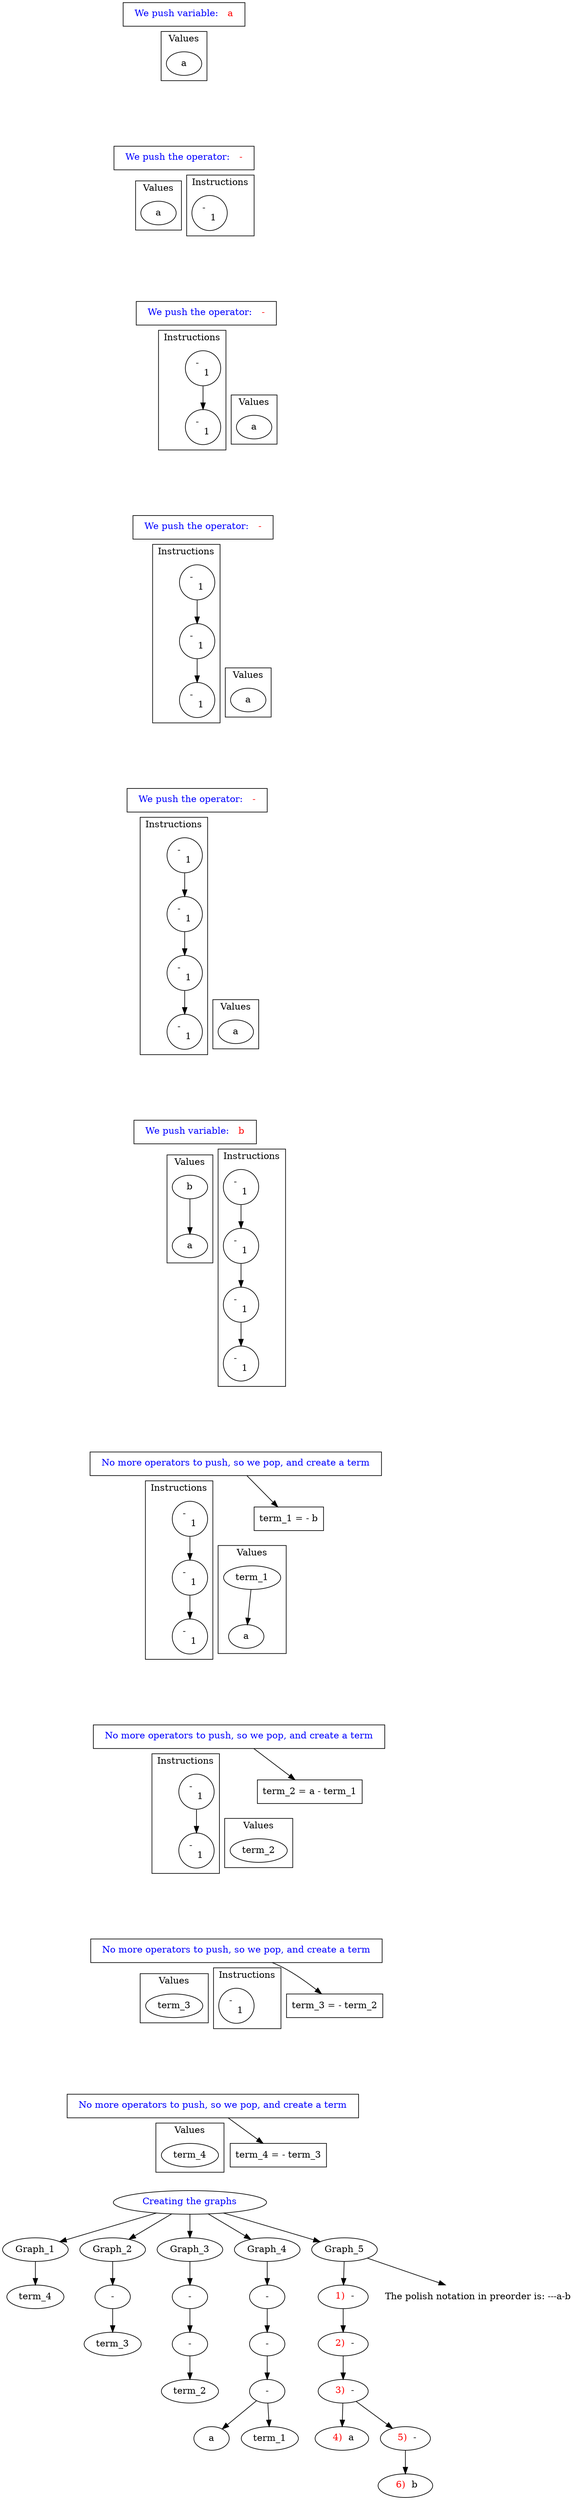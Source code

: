 digraph G {
	subgraph cluster_1 {
		"1_1_value_0" [label=a]
		label=Values
	}
	subgraph cluster_2 {
		label=Instructions
	}
	"1_start_1" [label=< <FONT COLOR='BLUE' > We push variable: </FONT> <FONT COLOR='RED' > a </FONT> > shape=box]
	"1_start_1" -> "1_1_value_0" [label="" color=transparent]
	"1_end_1" [label="" color=transparent]
	"1_1_value_0" -> "1_end_1" [label="" color=transparent]
	subgraph cluster_4 {
		"2_4_value_0" [label=a]
		label=Values
	}
	subgraph cluster_5 {
		"2_5_instruction_0" [label="-\l1\r"]
		label=Instructions
	}
	"2_start_2" [label=< <FONT COLOR='BLUE' > We push the operator: </FONT> <FONT COLOR='RED'> - </FONT> > shape=box]
	"2_start_2" -> "2_4_value_0" [label="" color=transparent]
	"2_start_2" -> "2_5_instruction_0" [label="" color=transparent]
	"2_end_2" [label="" color=transparent]
	"2_4_value_0" -> "2_end_2" [label="" color=transparent]
	"2_5_instruction_0" -> "2_end_2" [label="" color=transparent]
	"1_end_1" -> "2_start_2" [label="" color=transparent]
	subgraph cluster_7 {
		"3_7_value_0" [label=a]
		label=Values
	}
	subgraph cluster_8 {
		"3_8_instruction_0" [label="-\l1\r"]
		"3_8_instruction_1" [label="-\l1\r"]
		"3_8_instruction_0" -> "3_8_instruction_1"
		label=Instructions
	}
	"3_start_3" [label=< <FONT COLOR='BLUE' > We push the operator: </FONT> <FONT COLOR='RED'> - </FONT> > shape=box]
	"3_start_3" -> "3_7_value_0" [label="" color=transparent]
	"3_start_3" -> "3_8_instruction_0" [label="" color=transparent]
	"3_end_3" [label="" color=transparent]
	"3_7_value_0" -> "3_end_3" [label="" color=transparent]
	"3_8_instruction_1" -> "3_end_3" [label="" color=transparent]
	"2_end_2" -> "3_start_3" [label="" color=transparent]
	subgraph cluster_10 {
		"4_10_value_0" [label=a]
		label=Values
	}
	subgraph cluster_11 {
		"4_11_instruction_0" [label="-\l1\r"]
		"4_11_instruction_1" [label="-\l1\r"]
		"4_11_instruction_2" [label="-\l1\r"]
		"4_11_instruction_0" -> "4_11_instruction_1"
		"4_11_instruction_1" -> "4_11_instruction_2"
		label=Instructions
	}
	"4_start_4" [label=< <FONT COLOR='BLUE' > We push the operator: </FONT> <FONT COLOR='RED'> - </FONT> > shape=box]
	"4_start_4" -> "4_10_value_0" [label="" color=transparent]
	"4_start_4" -> "4_11_instruction_0" [label="" color=transparent]
	"4_end_4" [label="" color=transparent]
	"4_10_value_0" -> "4_end_4" [label="" color=transparent]
	"4_11_instruction_2" -> "4_end_4" [label="" color=transparent]
	"3_end_3" -> "4_start_4" [label="" color=transparent]
	subgraph cluster_13 {
		"5_13_value_0" [label=a]
		label=Values
	}
	subgraph cluster_14 {
		"5_14_instruction_0" [label="-\l1\r"]
		"5_14_instruction_1" [label="-\l1\r"]
		"5_14_instruction_2" [label="-\l1\r"]
		"5_14_instruction_3" [label="-\l1\r"]
		"5_14_instruction_0" -> "5_14_instruction_1"
		"5_14_instruction_1" -> "5_14_instruction_2"
		"5_14_instruction_2" -> "5_14_instruction_3"
		label=Instructions
	}
	"5_start_5" [label=< <FONT COLOR='BLUE' > We push the operator: </FONT> <FONT COLOR='RED'> - </FONT> > shape=box]
	"5_start_5" -> "5_13_value_0" [label="" color=transparent]
	"5_start_5" -> "5_14_instruction_0" [label="" color=transparent]
	"5_end_5" [label="" color=transparent]
	"5_13_value_0" -> "5_end_5" [label="" color=transparent]
	"5_14_instruction_3" -> "5_end_5" [label="" color=transparent]
	"4_end_4" -> "5_start_5" [label="" color=transparent]
	subgraph cluster_16 {
		"6_16_value_0" [label=b]
		"6_16_value_1" [label=a]
		"6_16_value_0" -> "6_16_value_1"
		label=Values
	}
	subgraph cluster_17 {
		"6_17_instruction_0" [label="-\l1\r"]
		"6_17_instruction_1" [label="-\l1\r"]
		"6_17_instruction_2" [label="-\l1\r"]
		"6_17_instruction_3" [label="-\l1\r"]
		"6_17_instruction_0" -> "6_17_instruction_1"
		"6_17_instruction_1" -> "6_17_instruction_2"
		"6_17_instruction_2" -> "6_17_instruction_3"
		label=Instructions
	}
	"6_start_6" [label=< <FONT COLOR='BLUE' > We push variable: </FONT> <FONT COLOR='RED' > b </FONT> > shape=box]
	"6_start_6" -> "6_16_value_0" [label="" color=transparent]
	"6_start_6" -> "6_17_instruction_0" [label="" color=transparent]
	"6_end_6" [label="" color=transparent]
	"6_16_value_1" -> "6_end_6" [label="" color=transparent]
	"6_17_instruction_3" -> "6_end_6" [label="" color=transparent]
	"5_end_5" -> "6_start_6" [label="" color=transparent]
	subgraph cluster_19 {
		"7_19_value_0" [label=term_1]
		"7_19_value_1" [label=a]
		"7_19_value_0" -> "7_19_value_1"
		label=Values
	}
	subgraph cluster_20 {
		"7_20_instruction_0" [label="-\l1\r"]
		"7_20_instruction_1" [label="-\l1\r"]
		"7_20_instruction_2" [label="-\l1\r"]
		"7_20_instruction_0" -> "7_20_instruction_1"
		"7_20_instruction_1" -> "7_20_instruction_2"
		label=Instructions
	}
	"7_start_7" [label=< <FONT COLOR='BLUE' > No more operators to push, so we pop, and create a term </FONT> > shape=box]
	"7_start_7" -> "7_19_value_0" [label="" color=transparent]
	term_7 [label="term_1 = - b" shape=box]
	"7_start_7" -> term_7
	"7_start_7" -> "7_20_instruction_0" [label="" color=transparent]
	"7_end_7" [label="" color=transparent]
	"7_19_value_1" -> "7_end_7" [label="" color=transparent]
	"7_20_instruction_2" -> "7_end_7" [label="" color=transparent]
	"6_end_6" -> "7_start_7" [label="" color=transparent]
	subgraph cluster_22 {
		"8_22_value_0" [label=term_2]
		label=Values
	}
	subgraph cluster_23 {
		"8_23_instruction_0" [label="-\l1\r"]
		"8_23_instruction_1" [label="-\l1\r"]
		"8_23_instruction_0" -> "8_23_instruction_1"
		label=Instructions
	}
	"8_start_8" [label=< <FONT COLOR='BLUE' > No more operators to push, so we pop, and create a term </FONT> > shape=box]
	"8_start_8" -> "8_22_value_0" [label="" color=transparent]
	term_8 [label="term_2 = a - term_1" shape=box]
	"8_start_8" -> term_8
	"8_start_8" -> "8_23_instruction_0" [label="" color=transparent]
	"8_end_8" [label="" color=transparent]
	"8_22_value_0" -> "8_end_8" [label="" color=transparent]
	"8_23_instruction_1" -> "8_end_8" [label="" color=transparent]
	"7_end_7" -> "8_start_8" [label="" color=transparent]
	subgraph cluster_25 {
		"9_25_value_0" [label=term_3]
		label=Values
	}
	subgraph cluster_26 {
		"9_26_instruction_0" [label="-\l1\r"]
		label=Instructions
	}
	"9_start_9" [label=< <FONT COLOR='BLUE' > No more operators to push, so we pop, and create a term </FONT> > shape=box]
	"9_start_9" -> "9_25_value_0" [label="" color=transparent]
	term_9 [label="term_3 = - term_2" shape=box]
	"9_start_9" -> term_9
	"9_start_9" -> "9_26_instruction_0" [label="" color=transparent]
	"9_end_9" [label="" color=transparent]
	"9_25_value_0" -> "9_end_9" [label="" color=transparent]
	"9_26_instruction_0" -> "9_end_9" [label="" color=transparent]
	"8_end_8" -> "9_start_9" [label="" color=transparent]
	subgraph cluster_28 {
		"10_28_value_0" [label=term_4]
		label=Values
	}
	subgraph cluster_29 {
		label=Instructions
	}
	"10_start_10" [label=< <FONT COLOR='BLUE' > No more operators to push, so we pop, and create a term </FONT> > shape=box]
	"10_start_10" -> "10_28_value_0" [label="" color=transparent]
	term_10 [label="term_4 = - term_3" shape=box]
	"10_start_10" -> term_10
	"10_end_10" [label="" color=transparent]
	"10_28_value_0" -> "10_end_10" [label="" color=transparent]
	"9_end_9" -> "10_start_10" [label="" color=transparent]
	Graph_1
	"10_end_10" [label=< <FONT COLOR='BLUE' > Creating the graphs </FONT> > color=black]
	"10_end_10" -> Graph_1
	Graph_1_node_1 [label=term_4]
	Graph_1 -> Graph_1_node_1
	Graph_2
	"10_end_10" [label=< <FONT COLOR='BLUE' > Creating the graphs </FONT> > color=black]
	"10_end_10" -> Graph_2
	Graph_2_node_1 [label="-"]
	Graph_2 -> Graph_2_node_1
	Graph_2_node_3 [label=term_3]
	Graph_2_node_1 -> Graph_2_node_3
	Graph_3
	"10_end_10" [label=< <FONT COLOR='BLUE' > Creating the graphs </FONT> > color=black]
	"10_end_10" -> Graph_3
	Graph_3_node_1 [label="-"]
	Graph_3 -> Graph_3_node_1
	Graph_3_node_3 [label="-"]
	Graph_3_node_1 -> Graph_3_node_3
	Graph_3_node_7 [label=term_2]
	Graph_3_node_3 -> Graph_3_node_7
	Graph_4
	"10_end_10" [label=< <FONT COLOR='BLUE' > Creating the graphs </FONT> > color=black]
	"10_end_10" -> Graph_4
	Graph_4_node_1 [label="-"]
	Graph_4 -> Graph_4_node_1
	Graph_4_node_3 [label="-"]
	Graph_4_node_1 -> Graph_4_node_3
	Graph_4_node_7 [label="-"]
	Graph_4_node_3 -> Graph_4_node_7
	Graph_4_node_14 [label=a]
	Graph_4_node_7 -> Graph_4_node_14
	Graph_4_node_15 [label=term_1]
	Graph_4_node_7 -> Graph_4_node_15
	Graph_5
	"10_end_10" [label=< <FONT COLOR='BLUE' > Creating the graphs </FONT> > color=black]
	"10_end_10" -> Graph_5
	Graph_5_node_1 [label=< <FONT COLOR="RED"> 1) </FONT> - >]
	Graph_5 -> Graph_5_node_1
	Graph_5_node_3 [label=< <FONT COLOR="RED"> 2) </FONT> - >]
	Graph_5_node_1 -> Graph_5_node_3
	Graph_5_node_7 [label=< <FONT COLOR="RED"> 3) </FONT> - >]
	Graph_5_node_3 -> Graph_5_node_7
	Graph_5_node_14 [label=< <FONT COLOR="RED"> 4) </FONT> a >]
	Graph_5_node_7 -> Graph_5_node_14
	Graph_5_node_15 [label=< <FONT COLOR="RED"> 5) </FONT> - >]
	Graph_5_node_7 -> Graph_5_node_15
	Graph_5_node_31 [label=< <FONT COLOR="RED"> 6) </FONT> b >]
	Graph_5_node_15 -> Graph_5_node_31
	polish [label="The polish notation in preorder is: ---a-b" shape=plaintext]
	Graph_5 -> polish
}
